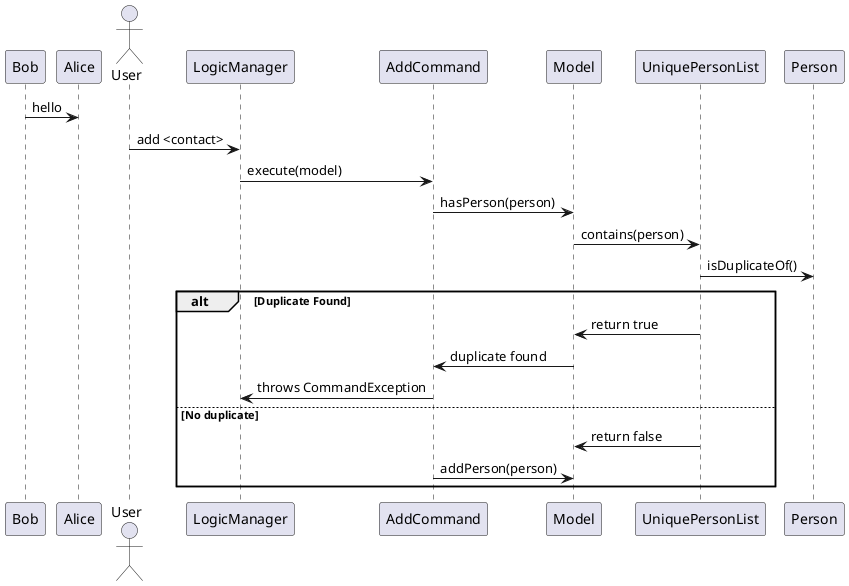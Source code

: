@startuml
Bob -> Alice : hello

actor User
participant LogicManager
participant AddCommand
participant Model
participant UniquePersonList

User -> LogicManager: add <contact>
LogicManager -> AddCommand: execute(model)
AddCommand -> Model: hasPerson(person)
Model -> UniquePersonList: contains(person)
UniquePersonList -> Person: isDuplicateOf()
alt Duplicate Found
    UniquePersonList -> Model: return true
    Model -> AddCommand: duplicate found
    AddCommand -> LogicManager: throws CommandException
else No duplicate
    UniquePersonList -> Model: return false
    AddCommand -> Model: addPerson(person)
end
@enduml